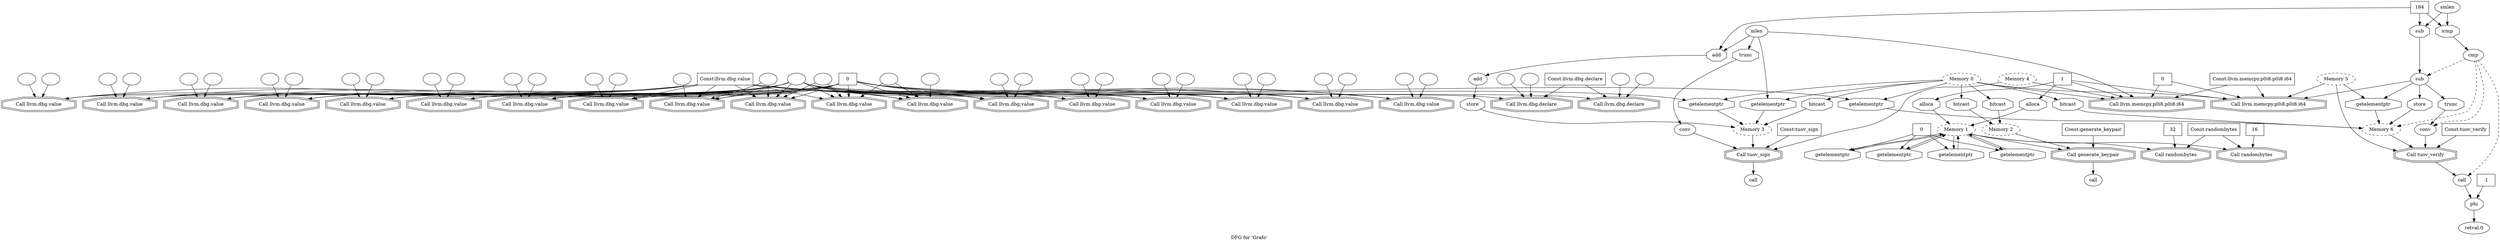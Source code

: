 digraph "DFG for 'Grafo'  "{
label="DFG for 'Grafo' ";
node_4[shape=doubleoctagon,style=solid,label="Call llvm.dbg.value"]
node_5[shape=ellipse,style=solid,label=""]
"node_5"->"node_4"
node_2[shape=box,style=solid,label="1"]
node_3[shape=octagon,style=solid,label="alloca"]
"node_2"->"node_3"
node_1[shape=octagon,style=solid,label="alloca"]
"node_2"->"node_1"
node_70[shape=doubleoctagon,style=solid,label="Call llvm.memcpy.p0i8.p0i8.i64"]
"node_2"->"node_70"
node_114[shape=doubleoctagon,style=solid,label="Call llvm.memcpy.p0i8.p0i8.i64"]
"node_2"->"node_114"
node_0[shape=ellipse,style=dashed,label="Memory 1"]
"node_3"->"node_0"
node_20[shape=octagon,style=solid,label="getelementptr"]
"node_0"->"node_20"
node_22[shape=doubleoctagon,style=solid,label="Call randombytes"]
"node_0"->"node_22"
node_25[shape=octagon,style=solid,label="getelementptr"]
"node_0"->"node_25"
node_26[shape=doubleoctagon,style=solid,label="Call randombytes"]
"node_0"->"node_26"
node_32[shape=octagon,style=solid,label="getelementptr"]
"node_0"->"node_32"
node_33[shape=octagon,style=solid,label="getelementptr"]
"node_0"->"node_33"
node_35[shape=doubleoctagon,style=solid,label="Call generate_keypair"]
"node_0"->"node_35"
"node_1"->"node_0"
node_6[shape=box,style=solid,label="0"]
"node_6"->"node_4"
node_10[shape=doubleoctagon,style=solid,label="Call llvm.dbg.value"]
"node_6"->"node_10"
node_37[shape=doubleoctagon,style=solid,label="Call llvm.dbg.value"]
"node_6"->"node_37"
node_40[shape=doubleoctagon,style=solid,label="Call llvm.dbg.value"]
"node_6"->"node_40"
node_43[shape=doubleoctagon,style=solid,label="Call llvm.dbg.value"]
"node_6"->"node_43"
node_46[shape=doubleoctagon,style=solid,label="Call llvm.dbg.value"]
"node_6"->"node_46"
node_49[shape=doubleoctagon,style=solid,label="Call llvm.dbg.value"]
"node_6"->"node_49"
node_52[shape=doubleoctagon,style=solid,label="Call llvm.dbg.value"]
"node_6"->"node_52"
node_55[shape=doubleoctagon,style=solid,label="Call llvm.dbg.value"]
"node_6"->"node_55"
node_68[shape=doubleoctagon,style=solid,label="Call llvm.dbg.value"]
"node_6"->"node_68"
node_76[shape=octagon,style=solid,label="getelementptr"]
"node_6"->"node_76"
node_78[shape=doubleoctagon,style=solid,label="Call llvm.dbg.value"]
"node_6"->"node_78"
node_81[shape=doubleoctagon,style=solid,label="Call llvm.dbg.value"]
"node_6"->"node_81"
node_84[shape=doubleoctagon,style=solid,label="Call llvm.dbg.value"]
"node_6"->"node_84"
node_87[shape=doubleoctagon,style=solid,label="Call llvm.dbg.value"]
"node_6"->"node_87"
node_90[shape=doubleoctagon,style=solid,label="Call llvm.dbg.value"]
"node_6"->"node_90"
node_98[shape=doubleoctagon,style=solid,label="Call llvm.dbg.value"]
"node_6"->"node_98"
node_101[shape=doubleoctagon,style=solid,label="Call llvm.dbg.value"]
"node_6"->"node_101"
node_112[shape=doubleoctagon,style=solid,label="Call llvm.dbg.value"]
"node_6"->"node_112"
node_115[shape=octagon,style=solid,label="getelementptr"]
"node_6"->"node_115"
node_7[shape=ellipse,style=solid,label=""]
"node_7"->"node_4"
node_8[shape=ellipse,style=solid,label=""]
"node_8"->"node_4"
"node_8"->"node_10"
node_13[shape=doubleoctagon,style=solid,label="Call llvm.dbg.declare"]
"node_8"->"node_13"
node_17[shape=doubleoctagon,style=solid,label="Call llvm.dbg.declare"]
"node_8"->"node_17"
"node_8"->"node_37"
"node_8"->"node_40"
"node_8"->"node_43"
"node_8"->"node_46"
"node_8"->"node_49"
"node_8"->"node_52"
"node_8"->"node_55"
"node_8"->"node_68"
"node_8"->"node_78"
"node_8"->"node_81"
"node_8"->"node_84"
"node_8"->"node_87"
"node_8"->"node_90"
"node_8"->"node_98"
"node_8"->"node_101"
"node_8"->"node_112"
node_9[shape=box,style=solid,label="Const:llvm.dbg.value"]
"node_9"->"node_4"
"node_9"->"node_10"
"node_9"->"node_37"
"node_9"->"node_40"
"node_9"->"node_43"
"node_9"->"node_46"
"node_9"->"node_49"
"node_9"->"node_52"
"node_9"->"node_55"
"node_9"->"node_68"
"node_9"->"node_78"
"node_9"->"node_81"
"node_9"->"node_84"
"node_9"->"node_87"
"node_9"->"node_90"
"node_9"->"node_98"
"node_9"->"node_101"
"node_9"->"node_112"
node_11[shape=ellipse,style=solid,label=""]
"node_11"->"node_10"
node_12[shape=ellipse,style=solid,label=""]
"node_12"->"node_10"
node_14[shape=ellipse,style=solid,label=""]
"node_14"->"node_13"
node_15[shape=ellipse,style=solid,label=""]
"node_15"->"node_13"
node_16[shape=box,style=solid,label="Const:llvm.dbg.declare"]
"node_16"->"node_13"
"node_16"->"node_17"
node_18[shape=ellipse,style=solid,label=""]
"node_18"->"node_17"
node_19[shape=ellipse,style=solid,label=""]
"node_19"->"node_17"
"node_20"->"node_0"
node_21[shape=box,style=solid,label="0"]
"node_21"->"node_20"
"node_21"->"node_25"
"node_21"->"node_32"
"node_21"->"node_33"
node_23[shape=box,style=solid,label="32"]
"node_23"->"node_22"
node_24[shape=box,style=solid,label="Const:randombytes"]
"node_24"->"node_22"
"node_24"->"node_26"
"node_25"->"node_0"
node_27[shape=box,style=solid,label="16"]
"node_27"->"node_26"
node_28[shape=ellipse,style=dashed,label="Memory 2"]
"node_28"->"node_35"
node_29[shape=octagon,style=solid,label="bitcast"]
"node_29"->"node_28"
node_30[shape=ellipse,style=dashed,label="Memory 0"]
"node_30"->"node_29"
node_31[shape=octagon,style=solid,label="bitcast"]
"node_30"->"node_31"
node_59[shape=octagon,style=solid,label="getelementptr"]
"node_30"->"node_59"
node_61[shape=octagon,style=solid,label="bitcast"]
"node_30"->"node_61"
"node_30"->"node_70"
"node_30"->"node_76"
node_108[shape=octagon,style=solid,label="bitcast"]
"node_30"->"node_108"
"node_30"->"node_114"
"node_30"->"node_115"
"node_31"->"node_28"
"node_32"->"node_0"
"node_33"->"node_0"
node_34[shape=ellipse,style=solid,label="call"]
"node_35"->"node_34"
node_36[shape=box,style=solid,label="Const:generate_keypair"]
"node_36"->"node_35"
node_38[shape=ellipse,style=solid,label=""]
"node_38"->"node_37"
node_39[shape=ellipse,style=solid,label=""]
"node_39"->"node_37"
node_41[shape=ellipse,style=solid,label=""]
"node_41"->"node_40"
node_42[shape=ellipse,style=solid,label=""]
"node_42"->"node_40"
node_44[shape=ellipse,style=solid,label=""]
"node_44"->"node_43"
node_45[shape=ellipse,style=solid,label=""]
"node_45"->"node_43"
node_47[shape=ellipse,style=solid,label=""]
"node_47"->"node_46"
node_48[shape=ellipse,style=solid,label=""]
"node_48"->"node_46"
node_50[shape=ellipse,style=solid,label=""]
"node_50"->"node_49"
node_51[shape=ellipse,style=solid,label=""]
"node_51"->"node_49"
node_53[shape=ellipse,style=solid,label=""]
"node_53"->"node_52"
node_54[shape=ellipse,style=solid,label=""]
"node_54"->"node_52"
node_56[shape=ellipse,style=solid,label=""]
"node_56"->"node_55"
"node_56"->"node_101"
node_57[shape=ellipse,style=solid,label=""]
"node_57"->"node_55"
"node_57"->"node_68"
node_58[shape=ellipse,style=dashed,label="Memory 3"]
node_65[shape=doubleoctagon,style=solid,label="Call tuov_sign"]
"node_58"->"node_65"
"node_59"->"node_58"
node_60[shape=ellipse,style=solid,label="mlen"]
"node_60"->"node_59"
node_63[shape=octagon,style=solid,label="trunc"]
"node_60"->"node_63"
"node_60"->"node_70"
node_74[shape=octagon,style=solid,label="add"]
"node_60"->"node_74"
"node_61"->"node_58"
node_62[shape=ellipse,style=solid,label="conv"]
"node_62"->"node_65"
"node_63"->"node_62"
node_64[shape=ellipse,style=solid,label="call"]
"node_65"->"node_64"
node_66[shape=ellipse,style=dashed,label="Memory 4"]
"node_66"->"node_65"
"node_66"->"node_70"
node_67[shape=box,style=solid,label="Const:tuov_sign"]
"node_67"->"node_65"
node_69[shape=ellipse,style=solid,label=""]
"node_69"->"node_68"
node_71[shape=box,style=solid,label="0"]
"node_71"->"node_70"
"node_71"->"node_114"
node_72[shape=box,style=solid,label="Const:llvm.memcpy.p0i8.p0i8.i64"]
"node_72"->"node_70"
"node_72"->"node_114"
node_73[shape=ellipse,style=solid,label="add"]
node_77[shape=octagon,style=solid,label="store"]
"node_73"->"node_77"
"node_74"->"node_73"
node_75[shape=box,style=solid,label="184"]
"node_75"->"node_74"
node_94[shape=octagon,style=solid,label="icmp"]
"node_75"->"node_94"
node_97[shape=octagon,style=solid,label="sub"]
"node_75"->"node_97"
"node_76"->"node_58"
"node_77"->"node_58"
node_79[shape=ellipse,style=solid,label=""]
"node_79"->"node_78"
node_80[shape=ellipse,style=solid,label=""]
"node_80"->"node_78"
node_82[shape=ellipse,style=solid,label=""]
"node_82"->"node_81"
node_83[shape=ellipse,style=solid,label=""]
"node_83"->"node_81"
node_85[shape=ellipse,style=solid,label=""]
"node_85"->"node_84"
node_86[shape=ellipse,style=solid,label=""]
"node_86"->"node_84"
node_88[shape=ellipse,style=solid,label=""]
"node_88"->"node_87"
node_89[shape=ellipse,style=solid,label=""]
"node_89"->"node_87"
node_91[shape=ellipse,style=solid,label=""]
"node_91"->"node_90"
node_92[shape=ellipse,style=solid,label=""]
"node_92"->"node_90"
node_93[shape=ellipse,style=solid,label="cmp"]
node_96[shape=ellipse,style=solid,label="sub"]
"node_93"->"node_96" [style=dashed]
node_103[shape=ellipse,style=solid,label="conv"]
"node_93"->"node_103" [style=dashed]
node_105[shape=ellipse,style=dashed,label="Memory 6"]
"node_93"->"node_105" [style=dashed]
node_109[shape=ellipse,style=solid,label="call"]
"node_93"->"node_109" [style=dashed]
"node_94"->"node_93"
node_95[shape=ellipse,style=solid,label="smlen"]
"node_95"->"node_94"
"node_95"->"node_97"
node_104[shape=octagon,style=solid,label="trunc"]
"node_96"->"node_104"
node_106[shape=octagon,style=solid,label="getelementptr"]
"node_96"->"node_106"
"node_96"->"node_114"
node_116[shape=octagon,style=solid,label="store"]
"node_96"->"node_116"
"node_97"->"node_96"
node_99[shape=ellipse,style=solid,label=""]
"node_99"->"node_98"
node_100[shape=ellipse,style=solid,label=""]
"node_100"->"node_98"
node_102[shape=ellipse,style=solid,label=""]
"node_102"->"node_101"
"node_102"->"node_112"
node_110[shape=doubleoctagon,style=solid,label="Call tuov_verify"]
"node_103"->"node_110"
"node_104"->"node_103"
"node_105"->"node_110"
"node_106"->"node_105"
node_107[shape=ellipse,style=dashed,label="Memory 5"]
"node_107"->"node_106"
"node_107"->"node_110"
"node_107"->"node_114"
"node_108"->"node_105"
node_118[shape=octagon,style=solid,label="phi"]
"node_109"->"node_118"
"node_110"->"node_109"
node_111[shape=box,style=solid,label="Const:tuov_verify"]
"node_111"->"node_110"
node_113[shape=ellipse,style=solid,label=""]
"node_113"->"node_112"
"node_115"->"node_105"
"node_116"->"node_105"
node_117[shape=ellipse,style=solid,label="retval.0"]
"node_118"->"node_117"
node_119[shape=box,style=solid,label="-1"]
"node_119"->"node_118"
}

